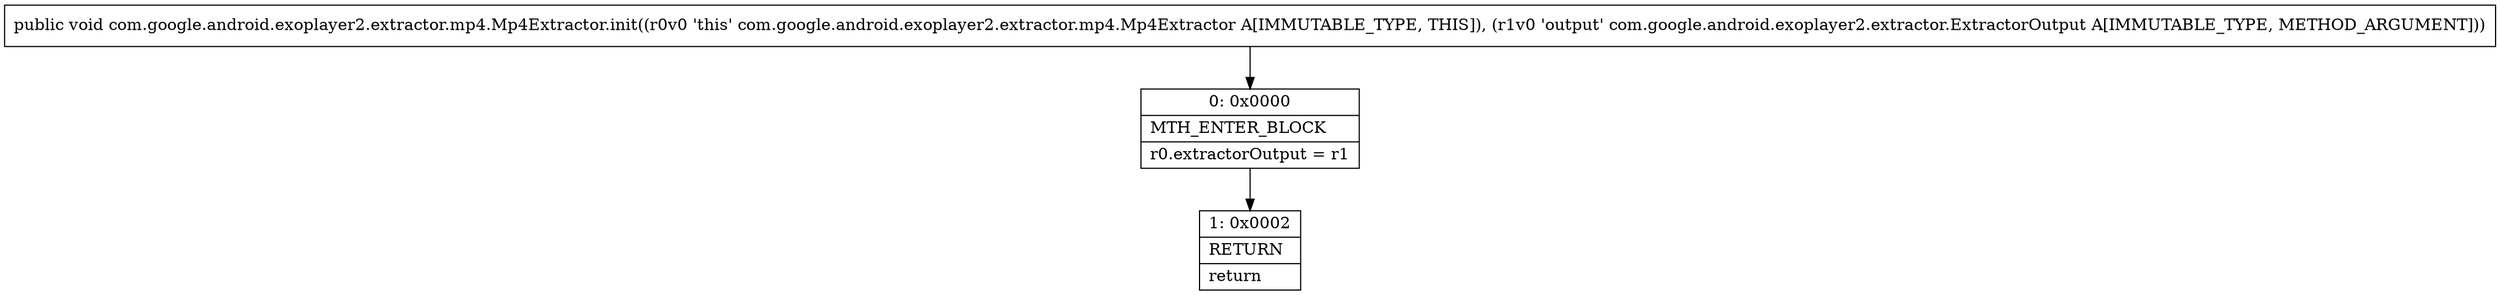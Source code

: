 digraph "CFG forcom.google.android.exoplayer2.extractor.mp4.Mp4Extractor.init(Lcom\/google\/android\/exoplayer2\/extractor\/ExtractorOutput;)V" {
Node_0 [shape=record,label="{0\:\ 0x0000|MTH_ENTER_BLOCK\l|r0.extractorOutput = r1\l}"];
Node_1 [shape=record,label="{1\:\ 0x0002|RETURN\l|return\l}"];
MethodNode[shape=record,label="{public void com.google.android.exoplayer2.extractor.mp4.Mp4Extractor.init((r0v0 'this' com.google.android.exoplayer2.extractor.mp4.Mp4Extractor A[IMMUTABLE_TYPE, THIS]), (r1v0 'output' com.google.android.exoplayer2.extractor.ExtractorOutput A[IMMUTABLE_TYPE, METHOD_ARGUMENT])) }"];
MethodNode -> Node_0;
Node_0 -> Node_1;
}

